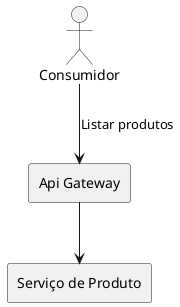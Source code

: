 @startuml
' Definições
actor Consumidor
rectangle "Api Gateway" as ApiGateway
rectangle "Serviço de Produto" as ProdutoServico

' Relação
Consumidor --> ApiGateway : Listar produtos
ApiGateway --> ProdutoServico
@enduml